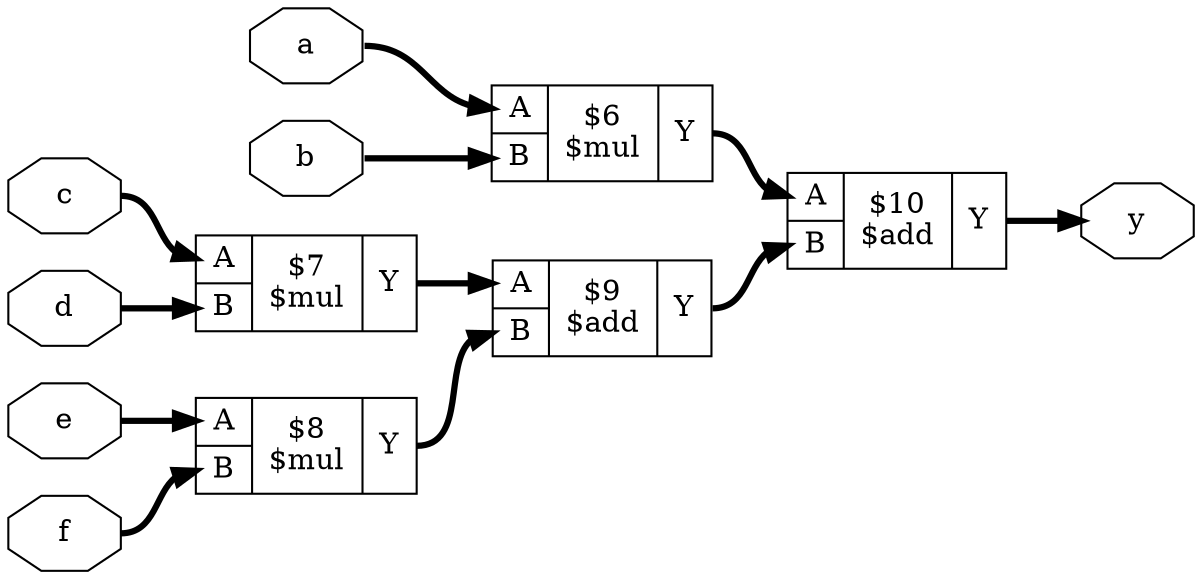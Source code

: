 digraph "test2" {
rankdir="LR";
remincross=true;
n5 [ shape=octagon, label="a", color="black", fontcolor="black" ];
n6 [ shape=octagon, label="b", color="black", fontcolor="black" ];
n7 [ shape=octagon, label="c", color="black", fontcolor="black" ];
n8 [ shape=octagon, label="d", color="black", fontcolor="black" ];
n9 [ shape=octagon, label="e", color="black", fontcolor="black" ];
n10 [ shape=octagon, label="f", color="black", fontcolor="black" ];
n11 [ shape=octagon, label="y", color="black", fontcolor="black" ];
c15 [ shape=record, label="{{<p12> A|<p13> B}|$10\n$add|{<p14> Y}}" ];
c16 [ shape=record, label="{{<p12> A|<p13> B}|$9\n$add|{<p14> Y}}" ];
c17 [ shape=record, label="{{<p12> A|<p13> B}|$6\n$mul|{<p14> Y}}" ];
c18 [ shape=record, label="{{<p12> A|<p13> B}|$7\n$mul|{<p14> Y}}" ];
c19 [ shape=record, label="{{<p12> A|<p13> B}|$8\n$mul|{<p14> Y}}" ];
c16:p14:e -> c15:p13:w [color="black", style="setlinewidth(3)", label=""];
n10:e -> c19:p13:w [color="black", style="setlinewidth(3)", label=""];
c15:p14:e -> n11:w [color="black", style="setlinewidth(3)", label=""];
c17:p14:e -> c15:p12:w [color="black", style="setlinewidth(3)", label=""];
c18:p14:e -> c16:p12:w [color="black", style="setlinewidth(3)", label=""];
c19:p14:e -> c16:p13:w [color="black", style="setlinewidth(3)", label=""];
n5:e -> c17:p12:w [color="black", style="setlinewidth(3)", label=""];
n6:e -> c17:p13:w [color="black", style="setlinewidth(3)", label=""];
n7:e -> c18:p12:w [color="black", style="setlinewidth(3)", label=""];
n8:e -> c18:p13:w [color="black", style="setlinewidth(3)", label=""];
n9:e -> c19:p12:w [color="black", style="setlinewidth(3)", label=""];
}
